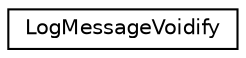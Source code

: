 digraph "Graphical Class Hierarchy"
{
 // LATEX_PDF_SIZE
  edge [fontname="Helvetica",fontsize="10",labelfontname="Helvetica",labelfontsize="10"];
  node [fontname="Helvetica",fontsize="10",shape=record];
  rankdir="LR";
  Node0 [label="LogMessageVoidify",height=0.2,width=0.4,color="black", fillcolor="white", style="filled",URL="$classgoogle_1_1_log_message_voidify.html",tooltip=" "];
}
